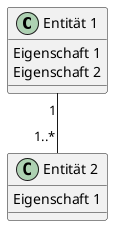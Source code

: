 @startuml

class "Entität 1" as Entity1 {
        {field} Eigenschaft 1
        {field} Eigenschaft 2
}

class "Entität 2" as Entity2 {
        {field} Eigenschaft 1
}

Entity1 "1" -- "1..*" Entity2

@enduml